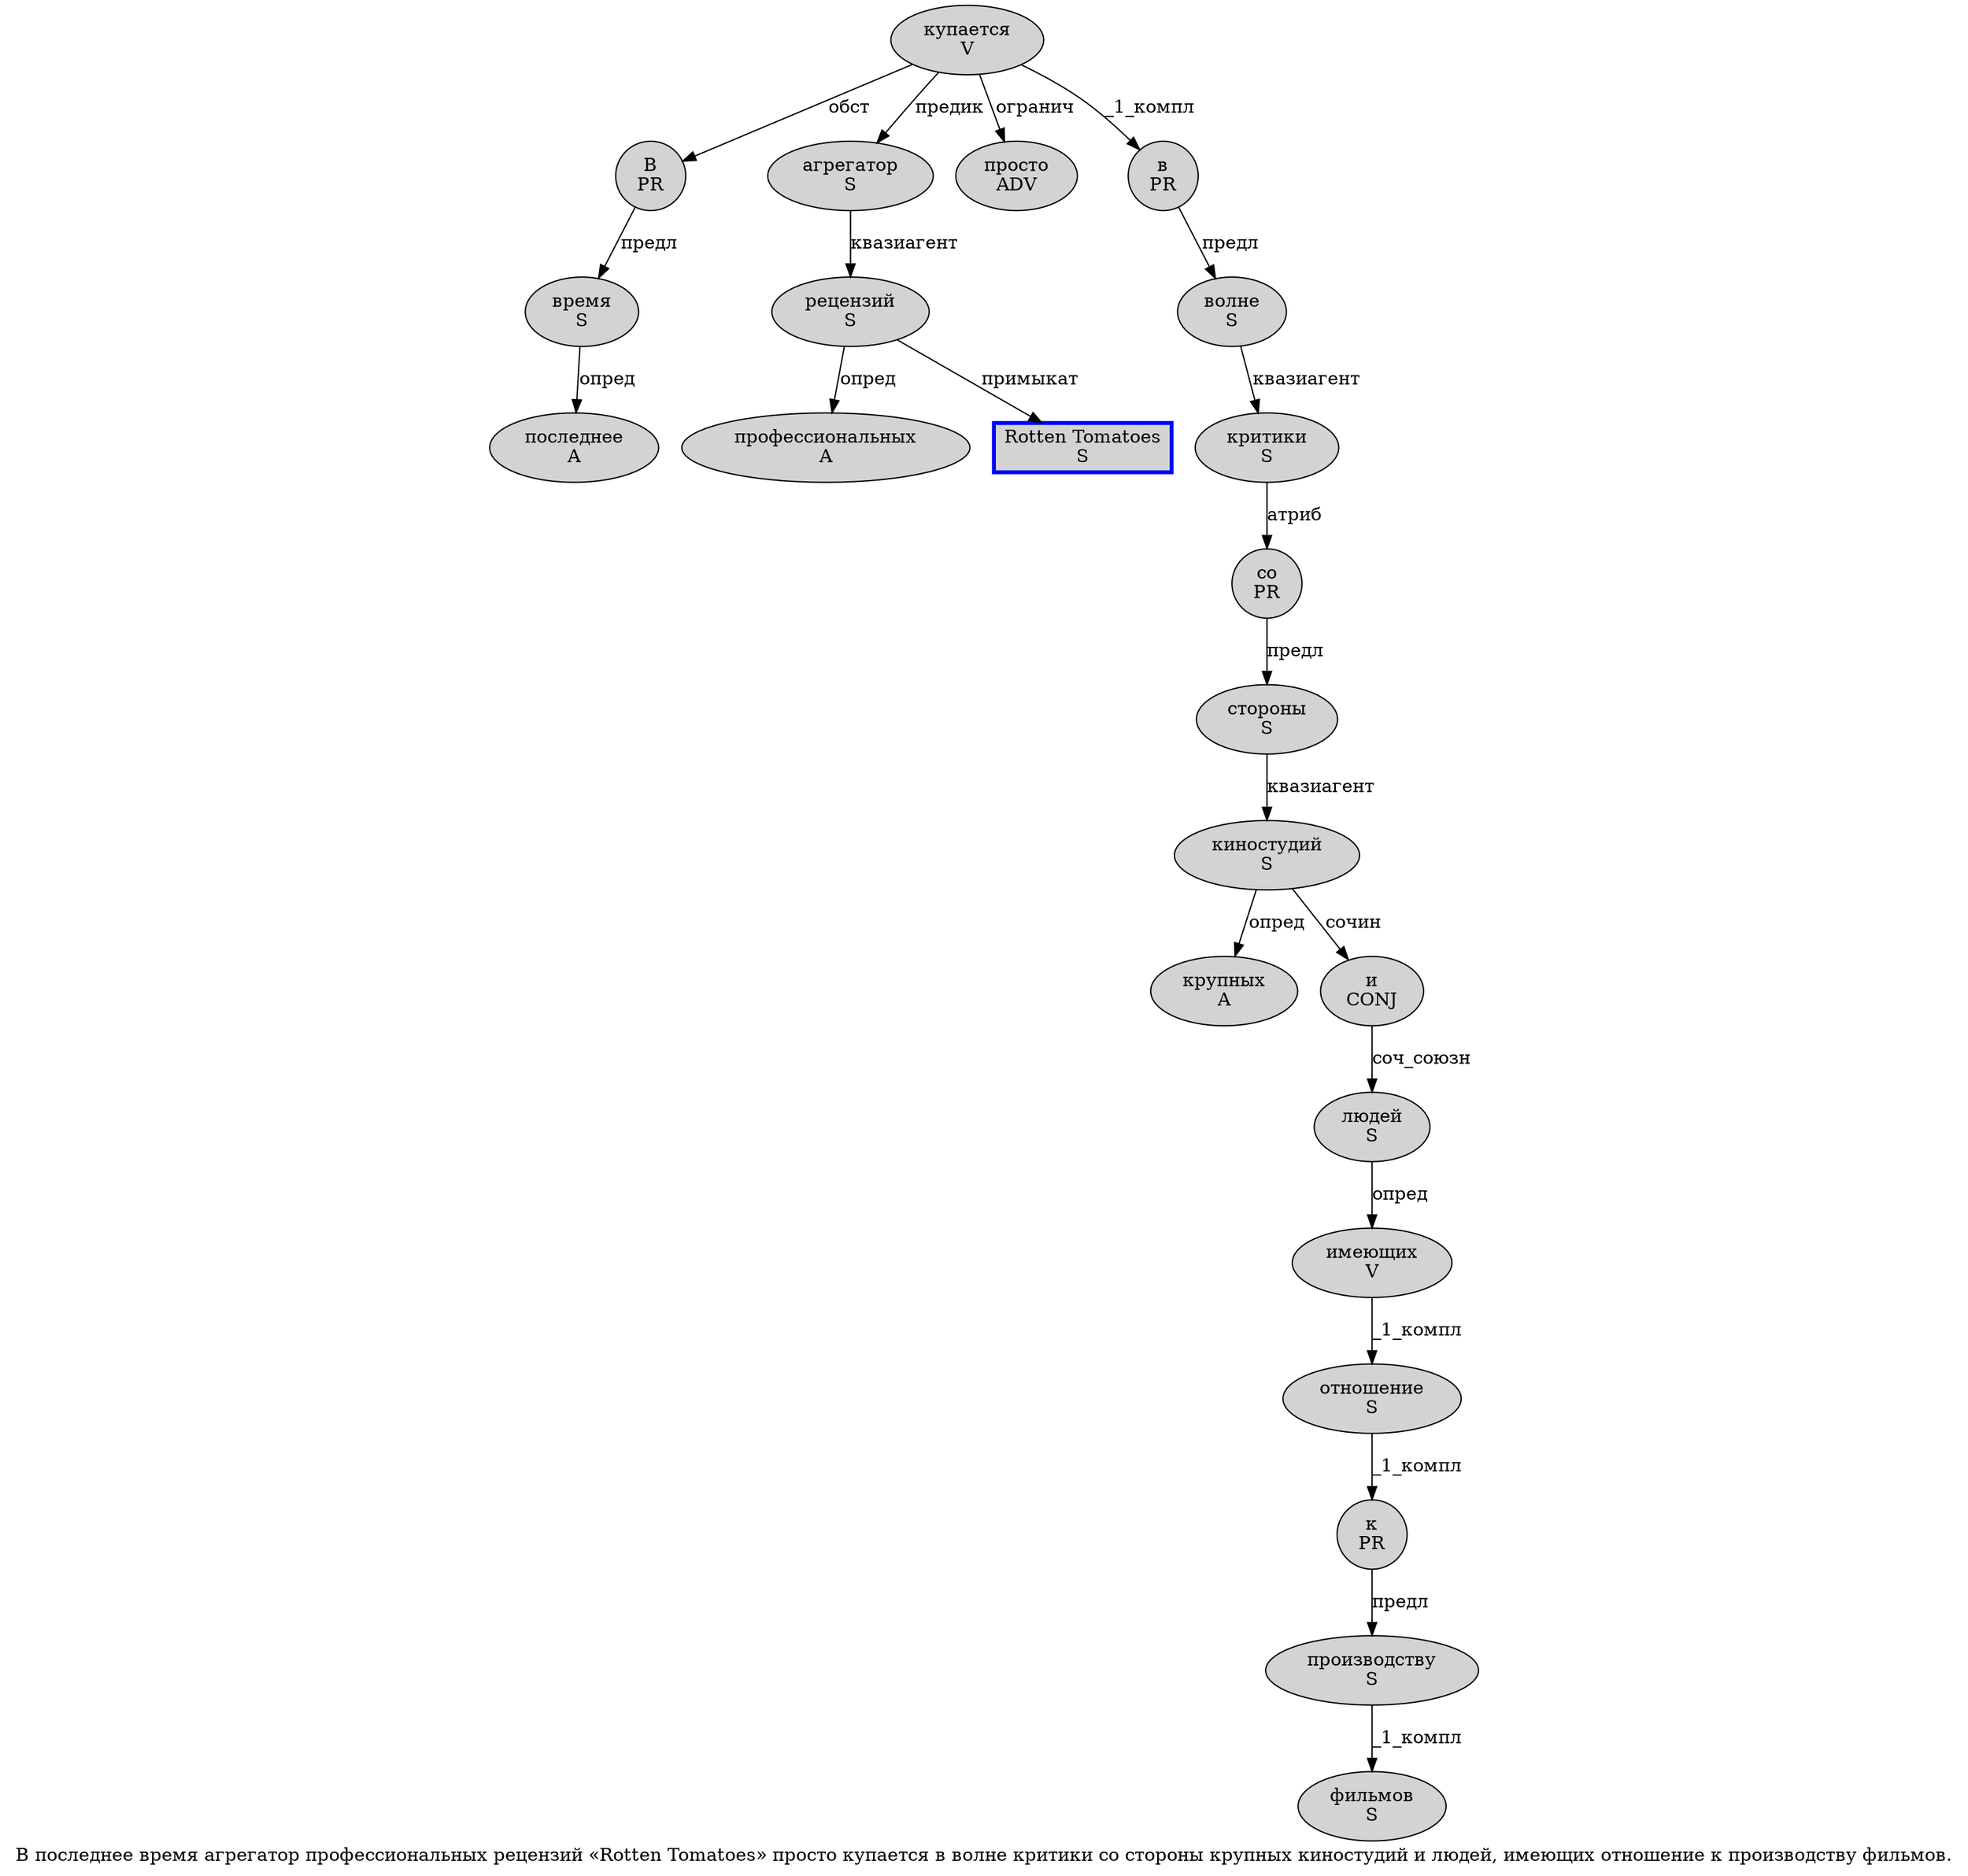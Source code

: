 digraph SENTENCE_2657 {
	graph [label="В последнее время агрегатор профессиональных рецензий «Rotten Tomatoes» просто купается в волне критики со стороны крупных киностудий и людей, имеющих отношение к производству фильмов."]
	node [style=filled]
		0 [label="В
PR" color="" fillcolor=lightgray penwidth=1 shape=ellipse]
		1 [label="последнее
A" color="" fillcolor=lightgray penwidth=1 shape=ellipse]
		2 [label="время
S" color="" fillcolor=lightgray penwidth=1 shape=ellipse]
		3 [label="агрегатор
S" color="" fillcolor=lightgray penwidth=1 shape=ellipse]
		4 [label="профессиональных
A" color="" fillcolor=lightgray penwidth=1 shape=ellipse]
		5 [label="рецензий
S" color="" fillcolor=lightgray penwidth=1 shape=ellipse]
		7 [label="Rotten Tomatoes
S" color=blue fillcolor=lightgray penwidth=3 shape=box]
		9 [label="просто
ADV" color="" fillcolor=lightgray penwidth=1 shape=ellipse]
		10 [label="купается
V" color="" fillcolor=lightgray penwidth=1 shape=ellipse]
		11 [label="в
PR" color="" fillcolor=lightgray penwidth=1 shape=ellipse]
		12 [label="волне
S" color="" fillcolor=lightgray penwidth=1 shape=ellipse]
		13 [label="критики
S" color="" fillcolor=lightgray penwidth=1 shape=ellipse]
		14 [label="со
PR" color="" fillcolor=lightgray penwidth=1 shape=ellipse]
		15 [label="стороны
S" color="" fillcolor=lightgray penwidth=1 shape=ellipse]
		16 [label="крупных
A" color="" fillcolor=lightgray penwidth=1 shape=ellipse]
		17 [label="киностудий
S" color="" fillcolor=lightgray penwidth=1 shape=ellipse]
		18 [label="и
CONJ" color="" fillcolor=lightgray penwidth=1 shape=ellipse]
		19 [label="людей
S" color="" fillcolor=lightgray penwidth=1 shape=ellipse]
		21 [label="имеющих
V" color="" fillcolor=lightgray penwidth=1 shape=ellipse]
		22 [label="отношение
S" color="" fillcolor=lightgray penwidth=1 shape=ellipse]
		23 [label="к
PR" color="" fillcolor=lightgray penwidth=1 shape=ellipse]
		24 [label="производству
S" color="" fillcolor=lightgray penwidth=1 shape=ellipse]
		25 [label="фильмов
S" color="" fillcolor=lightgray penwidth=1 shape=ellipse]
			0 -> 2 [label="предл"]
			10 -> 0 [label="обст"]
			10 -> 3 [label="предик"]
			10 -> 9 [label="огранич"]
			10 -> 11 [label="_1_компл"]
			14 -> 15 [label="предл"]
			17 -> 16 [label="опред"]
			17 -> 18 [label="сочин"]
			15 -> 17 [label="квазиагент"]
			3 -> 5 [label="квазиагент"]
			5 -> 4 [label="опред"]
			5 -> 7 [label="примыкат"]
			13 -> 14 [label="атриб"]
			23 -> 24 [label="предл"]
			18 -> 19 [label="соч_союзн"]
			21 -> 22 [label="_1_компл"]
			22 -> 23 [label="_1_компл"]
			24 -> 25 [label="_1_компл"]
			19 -> 21 [label="опред"]
			11 -> 12 [label="предл"]
			2 -> 1 [label="опред"]
			12 -> 13 [label="квазиагент"]
}